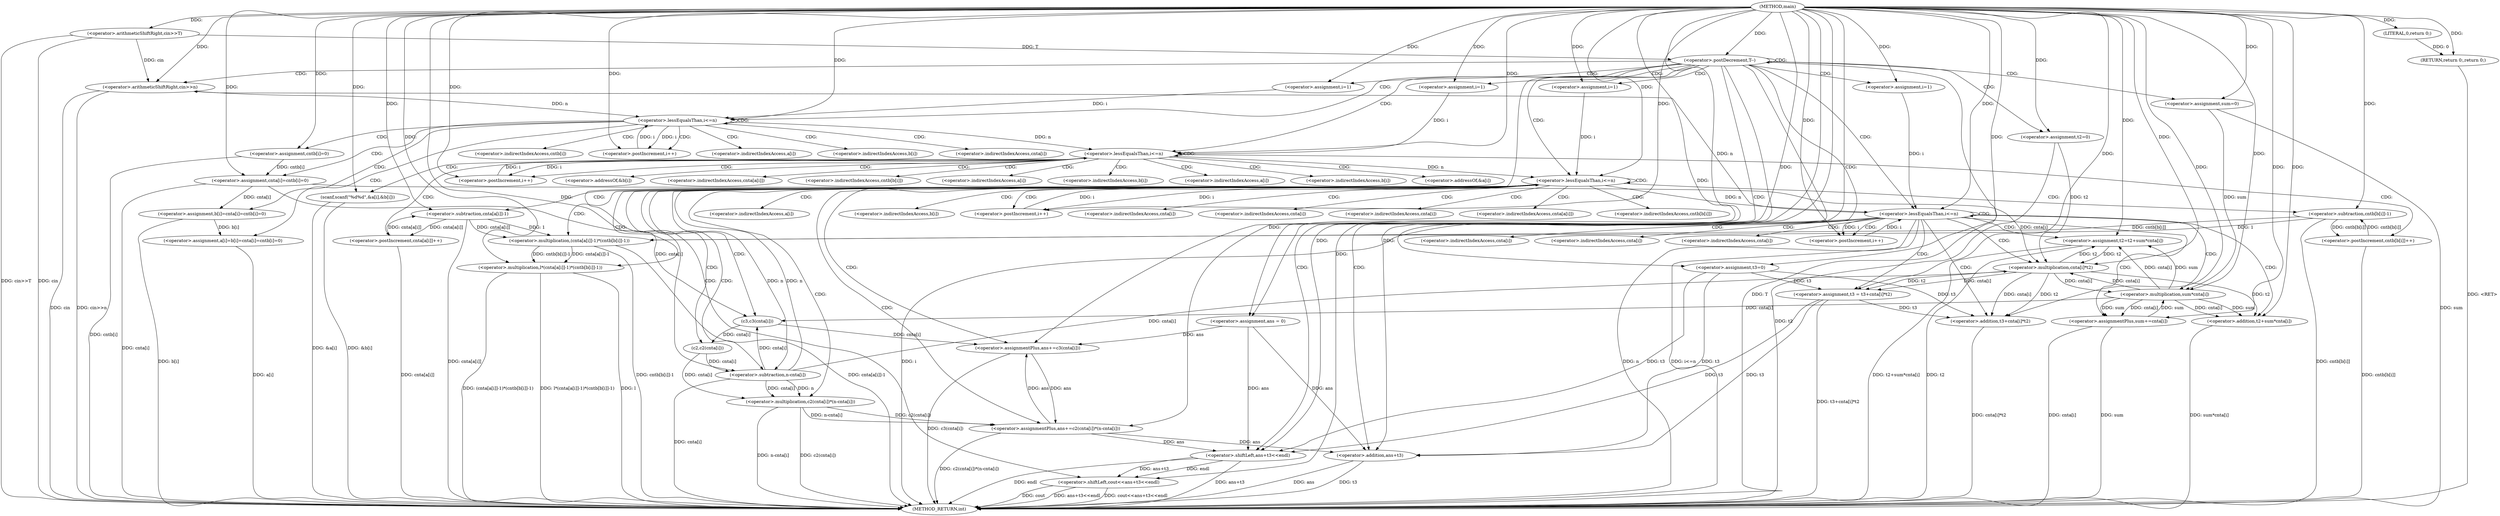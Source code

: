 digraph "main" {  
"1000131" [label = "(METHOD,main)" ]
"1000310" [label = "(METHOD_RETURN,int)" ]
"1000134" [label = "(<operator>.arithmeticShiftRight,cin>>T)" ]
"1000308" [label = "(RETURN,return 0;,return 0;)" ]
"1000138" [label = "(<operator>.postDecrement,T--)" ]
"1000309" [label = "(LITERAL,0,return 0;)" ]
"1000142" [label = "(<operator>.arithmeticShiftRight,cin>>n)" ]
"1000206" [label = "(<operator>.assignment,ans = 0)" ]
"1000256" [label = "(<operator>.assignment,t2=0)" ]
"1000260" [label = "(<operator>.assignment,t3=0)" ]
"1000264" [label = "(<operator>.assignment,sum=0)" ]
"1000301" [label = "(<operator>.shiftLeft,cout<<ans+t3<<endl)" ]
"1000147" [label = "(<operator>.assignment,i=1)" ]
"1000150" [label = "(<operator>.lessEqualsThan,i<=n)" ]
"1000153" [label = "(<operator>.postIncrement,i++)" ]
"1000155" [label = "(<operator>.assignment,a[i]=b[i]=cnta[i]=cntb[i]=0)" ]
"1000174" [label = "(<operator>.assignment,i=1)" ]
"1000177" [label = "(<operator>.lessEqualsThan,i<=n)" ]
"1000180" [label = "(<operator>.postIncrement,i++)" ]
"1000211" [label = "(<operator>.assignment,i=1)" ]
"1000214" [label = "(<operator>.lessEqualsThan,i<=n)" ]
"1000217" [label = "(<operator>.postIncrement,i++)" ]
"1000269" [label = "(<operator>.assignment,i=1)" ]
"1000272" [label = "(<operator>.lessEqualsThan,i<=n)" ]
"1000275" [label = "(<operator>.postIncrement,i++)" ]
"1000183" [label = "(scanf,scanf(\"%d%d\",&a[i],&b[i]))" ]
"1000193" [label = "(<operator>.postIncrement,cnta[a[i]]++)" ]
"1000199" [label = "(<operator>.postIncrement,cntb[b[i]]++)" ]
"1000220" [label = "(<operator>.assignmentPlus,ans+=c3(cnta[i]))" ]
"1000226" [label = "(<operator>.assignmentPlus,ans+=c2(cnta[i])*(n-cnta[i]))" ]
"1000238" [label = "(<operator>.multiplication,l*(cnta[a[i]]-1)*(cntb[b[i]]-1))" ]
"1000278" [label = "(<operator>.assignment,t3 = t3+cnta[i]*t2)" ]
"1000287" [label = "(<operator>.assignment,t2=t2+sum*cnta[i])" ]
"1000296" [label = "(<operator>.assignmentPlus,sum+=cnta[i])" ]
"1000303" [label = "(<operator>.shiftLeft,ans+t3<<endl)" ]
"1000159" [label = "(<operator>.assignment,b[i]=cnta[i]=cntb[i]=0)" ]
"1000304" [label = "(<operator>.addition,ans+t3)" ]
"1000163" [label = "(<operator>.assignment,cnta[i]=cntb[i]=0)" ]
"1000222" [label = "(c3,c3(cnta[i]))" ]
"1000228" [label = "(<operator>.multiplication,c2(cnta[i])*(n-cnta[i]))" ]
"1000240" [label = "(<operator>.multiplication,(cnta[a[i]]-1)*(cntb[b[i]]-1))" ]
"1000280" [label = "(<operator>.addition,t3+cnta[i]*t2)" ]
"1000289" [label = "(<operator>.addition,t2+sum*cnta[i])" ]
"1000167" [label = "(<operator>.assignment,cntb[i]=0)" ]
"1000229" [label = "(c2,c2(cnta[i]))" ]
"1000233" [label = "(<operator>.subtraction,n-cnta[i])" ]
"1000241" [label = "(<operator>.subtraction,cnta[a[i]]-1)" ]
"1000248" [label = "(<operator>.subtraction,cntb[b[i]]-1)" ]
"1000282" [label = "(<operator>.multiplication,cnta[i]*t2)" ]
"1000291" [label = "(<operator>.multiplication,sum*cnta[i])" ]
"1000156" [label = "(<operator>.indirectIndexAccess,a[i])" ]
"1000160" [label = "(<operator>.indirectIndexAccess,b[i])" ]
"1000185" [label = "(<operator>.addressOf,&a[i])" ]
"1000189" [label = "(<operator>.addressOf,&b[i])" ]
"1000194" [label = "(<operator>.indirectIndexAccess,cnta[a[i]])" ]
"1000200" [label = "(<operator>.indirectIndexAccess,cntb[b[i]])" ]
"1000298" [label = "(<operator>.indirectIndexAccess,cnta[i])" ]
"1000164" [label = "(<operator>.indirectIndexAccess,cnta[i])" ]
"1000186" [label = "(<operator>.indirectIndexAccess,a[i])" ]
"1000190" [label = "(<operator>.indirectIndexAccess,b[i])" ]
"1000196" [label = "(<operator>.indirectIndexAccess,a[i])" ]
"1000202" [label = "(<operator>.indirectIndexAccess,b[i])" ]
"1000223" [label = "(<operator>.indirectIndexAccess,cnta[i])" ]
"1000168" [label = "(<operator>.indirectIndexAccess,cntb[i])" ]
"1000230" [label = "(<operator>.indirectIndexAccess,cnta[i])" ]
"1000235" [label = "(<operator>.indirectIndexAccess,cnta[i])" ]
"1000242" [label = "(<operator>.indirectIndexAccess,cnta[a[i]])" ]
"1000249" [label = "(<operator>.indirectIndexAccess,cntb[b[i]])" ]
"1000283" [label = "(<operator>.indirectIndexAccess,cnta[i])" ]
"1000293" [label = "(<operator>.indirectIndexAccess,cnta[i])" ]
"1000244" [label = "(<operator>.indirectIndexAccess,a[i])" ]
"1000251" [label = "(<operator>.indirectIndexAccess,b[i])" ]
  "1000308" -> "1000310"  [ label = "DDG: <RET>"] 
  "1000134" -> "1000310"  [ label = "DDG: cin"] 
  "1000134" -> "1000310"  [ label = "DDG: cin>>T"] 
  "1000138" -> "1000310"  [ label = "DDG: T"] 
  "1000142" -> "1000310"  [ label = "DDG: cin"] 
  "1000142" -> "1000310"  [ label = "DDG: cin>>n"] 
  "1000256" -> "1000310"  [ label = "DDG: t2"] 
  "1000264" -> "1000310"  [ label = "DDG: sum"] 
  "1000272" -> "1000310"  [ label = "DDG: i"] 
  "1000272" -> "1000310"  [ label = "DDG: n"] 
  "1000272" -> "1000310"  [ label = "DDG: i<=n"] 
  "1000304" -> "1000310"  [ label = "DDG: ans"] 
  "1000304" -> "1000310"  [ label = "DDG: t3"] 
  "1000303" -> "1000310"  [ label = "DDG: ans+t3"] 
  "1000301" -> "1000310"  [ label = "DDG: ans+t3<<endl"] 
  "1000301" -> "1000310"  [ label = "DDG: cout<<ans+t3<<endl"] 
  "1000280" -> "1000310"  [ label = "DDG: cnta[i]*t2"] 
  "1000278" -> "1000310"  [ label = "DDG: t3+cnta[i]*t2"] 
  "1000287" -> "1000310"  [ label = "DDG: t2"] 
  "1000289" -> "1000310"  [ label = "DDG: sum*cnta[i]"] 
  "1000287" -> "1000310"  [ label = "DDG: t2+sum*cnta[i]"] 
  "1000296" -> "1000310"  [ label = "DDG: sum"] 
  "1000296" -> "1000310"  [ label = "DDG: cnta[i]"] 
  "1000220" -> "1000310"  [ label = "DDG: c3(cnta[i])"] 
  "1000228" -> "1000310"  [ label = "DDG: c2(cnta[i])"] 
  "1000233" -> "1000310"  [ label = "DDG: cnta[i]"] 
  "1000228" -> "1000310"  [ label = "DDG: n-cnta[i]"] 
  "1000226" -> "1000310"  [ label = "DDG: c2(cnta[i])*(n-cnta[i])"] 
  "1000241" -> "1000310"  [ label = "DDG: cnta[a[i]]"] 
  "1000240" -> "1000310"  [ label = "DDG: cnta[a[i]]-1"] 
  "1000248" -> "1000310"  [ label = "DDG: cntb[b[i]]"] 
  "1000240" -> "1000310"  [ label = "DDG: cntb[b[i]]-1"] 
  "1000238" -> "1000310"  [ label = "DDG: (cnta[a[i]]-1)*(cntb[b[i]]-1)"] 
  "1000238" -> "1000310"  [ label = "DDG: l*(cnta[a[i]]-1)*(cntb[b[i]]-1)"] 
  "1000183" -> "1000310"  [ label = "DDG: &a[i]"] 
  "1000183" -> "1000310"  [ label = "DDG: &b[i]"] 
  "1000193" -> "1000310"  [ label = "DDG: cnta[a[i]]"] 
  "1000199" -> "1000310"  [ label = "DDG: cntb[b[i]]"] 
  "1000155" -> "1000310"  [ label = "DDG: a[i]"] 
  "1000159" -> "1000310"  [ label = "DDG: b[i]"] 
  "1000163" -> "1000310"  [ label = "DDG: cnta[i]"] 
  "1000167" -> "1000310"  [ label = "DDG: cntb[i]"] 
  "1000238" -> "1000310"  [ label = "DDG: l"] 
  "1000301" -> "1000310"  [ label = "DDG: cout"] 
  "1000303" -> "1000310"  [ label = "DDG: endl"] 
  "1000309" -> "1000308"  [ label = "DDG: 0"] 
  "1000131" -> "1000308"  [ label = "DDG: "] 
  "1000131" -> "1000134"  [ label = "DDG: "] 
  "1000131" -> "1000309"  [ label = "DDG: "] 
  "1000134" -> "1000138"  [ label = "DDG: T"] 
  "1000131" -> "1000138"  [ label = "DDG: "] 
  "1000131" -> "1000206"  [ label = "DDG: "] 
  "1000131" -> "1000256"  [ label = "DDG: "] 
  "1000131" -> "1000260"  [ label = "DDG: "] 
  "1000131" -> "1000264"  [ label = "DDG: "] 
  "1000134" -> "1000142"  [ label = "DDG: cin"] 
  "1000131" -> "1000142"  [ label = "DDG: "] 
  "1000272" -> "1000142"  [ label = "DDG: n"] 
  "1000131" -> "1000147"  [ label = "DDG: "] 
  "1000131" -> "1000174"  [ label = "DDG: "] 
  "1000131" -> "1000211"  [ label = "DDG: "] 
  "1000131" -> "1000269"  [ label = "DDG: "] 
  "1000131" -> "1000301"  [ label = "DDG: "] 
  "1000303" -> "1000301"  [ label = "DDG: endl"] 
  "1000303" -> "1000301"  [ label = "DDG: ans+t3"] 
  "1000147" -> "1000150"  [ label = "DDG: i"] 
  "1000153" -> "1000150"  [ label = "DDG: i"] 
  "1000131" -> "1000150"  [ label = "DDG: "] 
  "1000142" -> "1000150"  [ label = "DDG: n"] 
  "1000150" -> "1000153"  [ label = "DDG: i"] 
  "1000131" -> "1000153"  [ label = "DDG: "] 
  "1000159" -> "1000155"  [ label = "DDG: b[i]"] 
  "1000174" -> "1000177"  [ label = "DDG: i"] 
  "1000180" -> "1000177"  [ label = "DDG: i"] 
  "1000131" -> "1000177"  [ label = "DDG: "] 
  "1000150" -> "1000177"  [ label = "DDG: n"] 
  "1000177" -> "1000180"  [ label = "DDG: i"] 
  "1000131" -> "1000180"  [ label = "DDG: "] 
  "1000131" -> "1000183"  [ label = "DDG: "] 
  "1000211" -> "1000214"  [ label = "DDG: i"] 
  "1000217" -> "1000214"  [ label = "DDG: i"] 
  "1000131" -> "1000214"  [ label = "DDG: "] 
  "1000177" -> "1000214"  [ label = "DDG: n"] 
  "1000233" -> "1000214"  [ label = "DDG: n"] 
  "1000214" -> "1000217"  [ label = "DDG: i"] 
  "1000131" -> "1000217"  [ label = "DDG: "] 
  "1000222" -> "1000220"  [ label = "DDG: cnta[i]"] 
  "1000228" -> "1000226"  [ label = "DDG: n-cnta[i]"] 
  "1000228" -> "1000226"  [ label = "DDG: c2(cnta[i])"] 
  "1000269" -> "1000272"  [ label = "DDG: i"] 
  "1000275" -> "1000272"  [ label = "DDG: i"] 
  "1000131" -> "1000272"  [ label = "DDG: "] 
  "1000214" -> "1000272"  [ label = "DDG: n"] 
  "1000272" -> "1000275"  [ label = "DDG: i"] 
  "1000131" -> "1000275"  [ label = "DDG: "] 
  "1000282" -> "1000278"  [ label = "DDG: cnta[i]"] 
  "1000282" -> "1000278"  [ label = "DDG: t2"] 
  "1000260" -> "1000278"  [ label = "DDG: t3"] 
  "1000131" -> "1000278"  [ label = "DDG: "] 
  "1000291" -> "1000287"  [ label = "DDG: cnta[i]"] 
  "1000291" -> "1000287"  [ label = "DDG: sum"] 
  "1000282" -> "1000287"  [ label = "DDG: t2"] 
  "1000131" -> "1000287"  [ label = "DDG: "] 
  "1000291" -> "1000296"  [ label = "DDG: cnta[i]"] 
  "1000206" -> "1000303"  [ label = "DDG: ans"] 
  "1000226" -> "1000303"  [ label = "DDG: ans"] 
  "1000131" -> "1000303"  [ label = "DDG: "] 
  "1000260" -> "1000303"  [ label = "DDG: t3"] 
  "1000278" -> "1000303"  [ label = "DDG: t3"] 
  "1000163" -> "1000159"  [ label = "DDG: cnta[i]"] 
  "1000241" -> "1000193"  [ label = "DDG: cnta[a[i]]"] 
  "1000248" -> "1000199"  [ label = "DDG: cntb[b[i]]"] 
  "1000206" -> "1000220"  [ label = "DDG: ans"] 
  "1000226" -> "1000220"  [ label = "DDG: ans"] 
  "1000131" -> "1000220"  [ label = "DDG: "] 
  "1000220" -> "1000226"  [ label = "DDG: ans"] 
  "1000131" -> "1000226"  [ label = "DDG: "] 
  "1000131" -> "1000238"  [ label = "DDG: "] 
  "1000240" -> "1000238"  [ label = "DDG: cntb[b[i]]-1"] 
  "1000240" -> "1000238"  [ label = "DDG: cnta[a[i]]-1"] 
  "1000291" -> "1000296"  [ label = "DDG: sum"] 
  "1000131" -> "1000296"  [ label = "DDG: "] 
  "1000206" -> "1000304"  [ label = "DDG: ans"] 
  "1000226" -> "1000304"  [ label = "DDG: ans"] 
  "1000131" -> "1000304"  [ label = "DDG: "] 
  "1000260" -> "1000304"  [ label = "DDG: t3"] 
  "1000278" -> "1000304"  [ label = "DDG: t3"] 
  "1000167" -> "1000163"  [ label = "DDG: cntb[i]"] 
  "1000131" -> "1000163"  [ label = "DDG: "] 
  "1000233" -> "1000222"  [ label = "DDG: cnta[i]"] 
  "1000163" -> "1000222"  [ label = "DDG: cnta[i]"] 
  "1000291" -> "1000222"  [ label = "DDG: cnta[i]"] 
  "1000229" -> "1000228"  [ label = "DDG: cnta[i]"] 
  "1000233" -> "1000228"  [ label = "DDG: cnta[i]"] 
  "1000233" -> "1000228"  [ label = "DDG: n"] 
  "1000241" -> "1000240"  [ label = "DDG: 1"] 
  "1000241" -> "1000240"  [ label = "DDG: cnta[a[i]]"] 
  "1000248" -> "1000240"  [ label = "DDG: 1"] 
  "1000248" -> "1000240"  [ label = "DDG: cntb[b[i]]"] 
  "1000260" -> "1000280"  [ label = "DDG: t3"] 
  "1000278" -> "1000280"  [ label = "DDG: t3"] 
  "1000131" -> "1000280"  [ label = "DDG: "] 
  "1000282" -> "1000280"  [ label = "DDG: cnta[i]"] 
  "1000282" -> "1000280"  [ label = "DDG: t2"] 
  "1000282" -> "1000289"  [ label = "DDG: t2"] 
  "1000131" -> "1000289"  [ label = "DDG: "] 
  "1000291" -> "1000289"  [ label = "DDG: cnta[i]"] 
  "1000291" -> "1000289"  [ label = "DDG: sum"] 
  "1000131" -> "1000167"  [ label = "DDG: "] 
  "1000222" -> "1000229"  [ label = "DDG: cnta[i]"] 
  "1000214" -> "1000233"  [ label = "DDG: n"] 
  "1000131" -> "1000233"  [ label = "DDG: "] 
  "1000229" -> "1000233"  [ label = "DDG: cnta[i]"] 
  "1000193" -> "1000241"  [ label = "DDG: cnta[a[i]]"] 
  "1000131" -> "1000241"  [ label = "DDG: "] 
  "1000199" -> "1000248"  [ label = "DDG: cntb[b[i]]"] 
  "1000131" -> "1000248"  [ label = "DDG: "] 
  "1000233" -> "1000282"  [ label = "DDG: cnta[i]"] 
  "1000163" -> "1000282"  [ label = "DDG: cnta[i]"] 
  "1000291" -> "1000282"  [ label = "DDG: cnta[i]"] 
  "1000256" -> "1000282"  [ label = "DDG: t2"] 
  "1000287" -> "1000282"  [ label = "DDG: t2"] 
  "1000131" -> "1000282"  [ label = "DDG: "] 
  "1000264" -> "1000291"  [ label = "DDG: sum"] 
  "1000296" -> "1000291"  [ label = "DDG: sum"] 
  "1000131" -> "1000291"  [ label = "DDG: "] 
  "1000282" -> "1000291"  [ label = "DDG: cnta[i]"] 
  "1000138" -> "1000211"  [ label = "CDG: "] 
  "1000138" -> "1000174"  [ label = "CDG: "] 
  "1000138" -> "1000142"  [ label = "CDG: "] 
  "1000138" -> "1000260"  [ label = "CDG: "] 
  "1000138" -> "1000150"  [ label = "CDG: "] 
  "1000138" -> "1000269"  [ label = "CDG: "] 
  "1000138" -> "1000206"  [ label = "CDG: "] 
  "1000138" -> "1000214"  [ label = "CDG: "] 
  "1000138" -> "1000304"  [ label = "CDG: "] 
  "1000138" -> "1000138"  [ label = "CDG: "] 
  "1000138" -> "1000303"  [ label = "CDG: "] 
  "1000138" -> "1000272"  [ label = "CDG: "] 
  "1000138" -> "1000147"  [ label = "CDG: "] 
  "1000138" -> "1000264"  [ label = "CDG: "] 
  "1000138" -> "1000177"  [ label = "CDG: "] 
  "1000138" -> "1000301"  [ label = "CDG: "] 
  "1000138" -> "1000256"  [ label = "CDG: "] 
  "1000150" -> "1000164"  [ label = "CDG: "] 
  "1000150" -> "1000156"  [ label = "CDG: "] 
  "1000150" -> "1000150"  [ label = "CDG: "] 
  "1000150" -> "1000167"  [ label = "CDG: "] 
  "1000150" -> "1000160"  [ label = "CDG: "] 
  "1000150" -> "1000153"  [ label = "CDG: "] 
  "1000150" -> "1000163"  [ label = "CDG: "] 
  "1000150" -> "1000168"  [ label = "CDG: "] 
  "1000150" -> "1000159"  [ label = "CDG: "] 
  "1000150" -> "1000155"  [ label = "CDG: "] 
  "1000177" -> "1000200"  [ label = "CDG: "] 
  "1000177" -> "1000199"  [ label = "CDG: "] 
  "1000177" -> "1000180"  [ label = "CDG: "] 
  "1000177" -> "1000183"  [ label = "CDG: "] 
  "1000177" -> "1000190"  [ label = "CDG: "] 
  "1000177" -> "1000194"  [ label = "CDG: "] 
  "1000177" -> "1000185"  [ label = "CDG: "] 
  "1000177" -> "1000186"  [ label = "CDG: "] 
  "1000177" -> "1000189"  [ label = "CDG: "] 
  "1000177" -> "1000196"  [ label = "CDG: "] 
  "1000177" -> "1000202"  [ label = "CDG: "] 
  "1000177" -> "1000193"  [ label = "CDG: "] 
  "1000177" -> "1000177"  [ label = "CDG: "] 
  "1000214" -> "1000238"  [ label = "CDG: "] 
  "1000214" -> "1000233"  [ label = "CDG: "] 
  "1000214" -> "1000244"  [ label = "CDG: "] 
  "1000214" -> "1000251"  [ label = "CDG: "] 
  "1000214" -> "1000222"  [ label = "CDG: "] 
  "1000214" -> "1000242"  [ label = "CDG: "] 
  "1000214" -> "1000235"  [ label = "CDG: "] 
  "1000214" -> "1000220"  [ label = "CDG: "] 
  "1000214" -> "1000214"  [ label = "CDG: "] 
  "1000214" -> "1000248"  [ label = "CDG: "] 
  "1000214" -> "1000240"  [ label = "CDG: "] 
  "1000214" -> "1000217"  [ label = "CDG: "] 
  "1000214" -> "1000226"  [ label = "CDG: "] 
  "1000214" -> "1000229"  [ label = "CDG: "] 
  "1000214" -> "1000230"  [ label = "CDG: "] 
  "1000214" -> "1000249"  [ label = "CDG: "] 
  "1000214" -> "1000241"  [ label = "CDG: "] 
  "1000214" -> "1000223"  [ label = "CDG: "] 
  "1000214" -> "1000228"  [ label = "CDG: "] 
  "1000272" -> "1000293"  [ label = "CDG: "] 
  "1000272" -> "1000291"  [ label = "CDG: "] 
  "1000272" -> "1000298"  [ label = "CDG: "] 
  "1000272" -> "1000282"  [ label = "CDG: "] 
  "1000272" -> "1000289"  [ label = "CDG: "] 
  "1000272" -> "1000283"  [ label = "CDG: "] 
  "1000272" -> "1000272"  [ label = "CDG: "] 
  "1000272" -> "1000296"  [ label = "CDG: "] 
  "1000272" -> "1000280"  [ label = "CDG: "] 
  "1000272" -> "1000278"  [ label = "CDG: "] 
  "1000272" -> "1000287"  [ label = "CDG: "] 
  "1000272" -> "1000275"  [ label = "CDG: "] 
}
